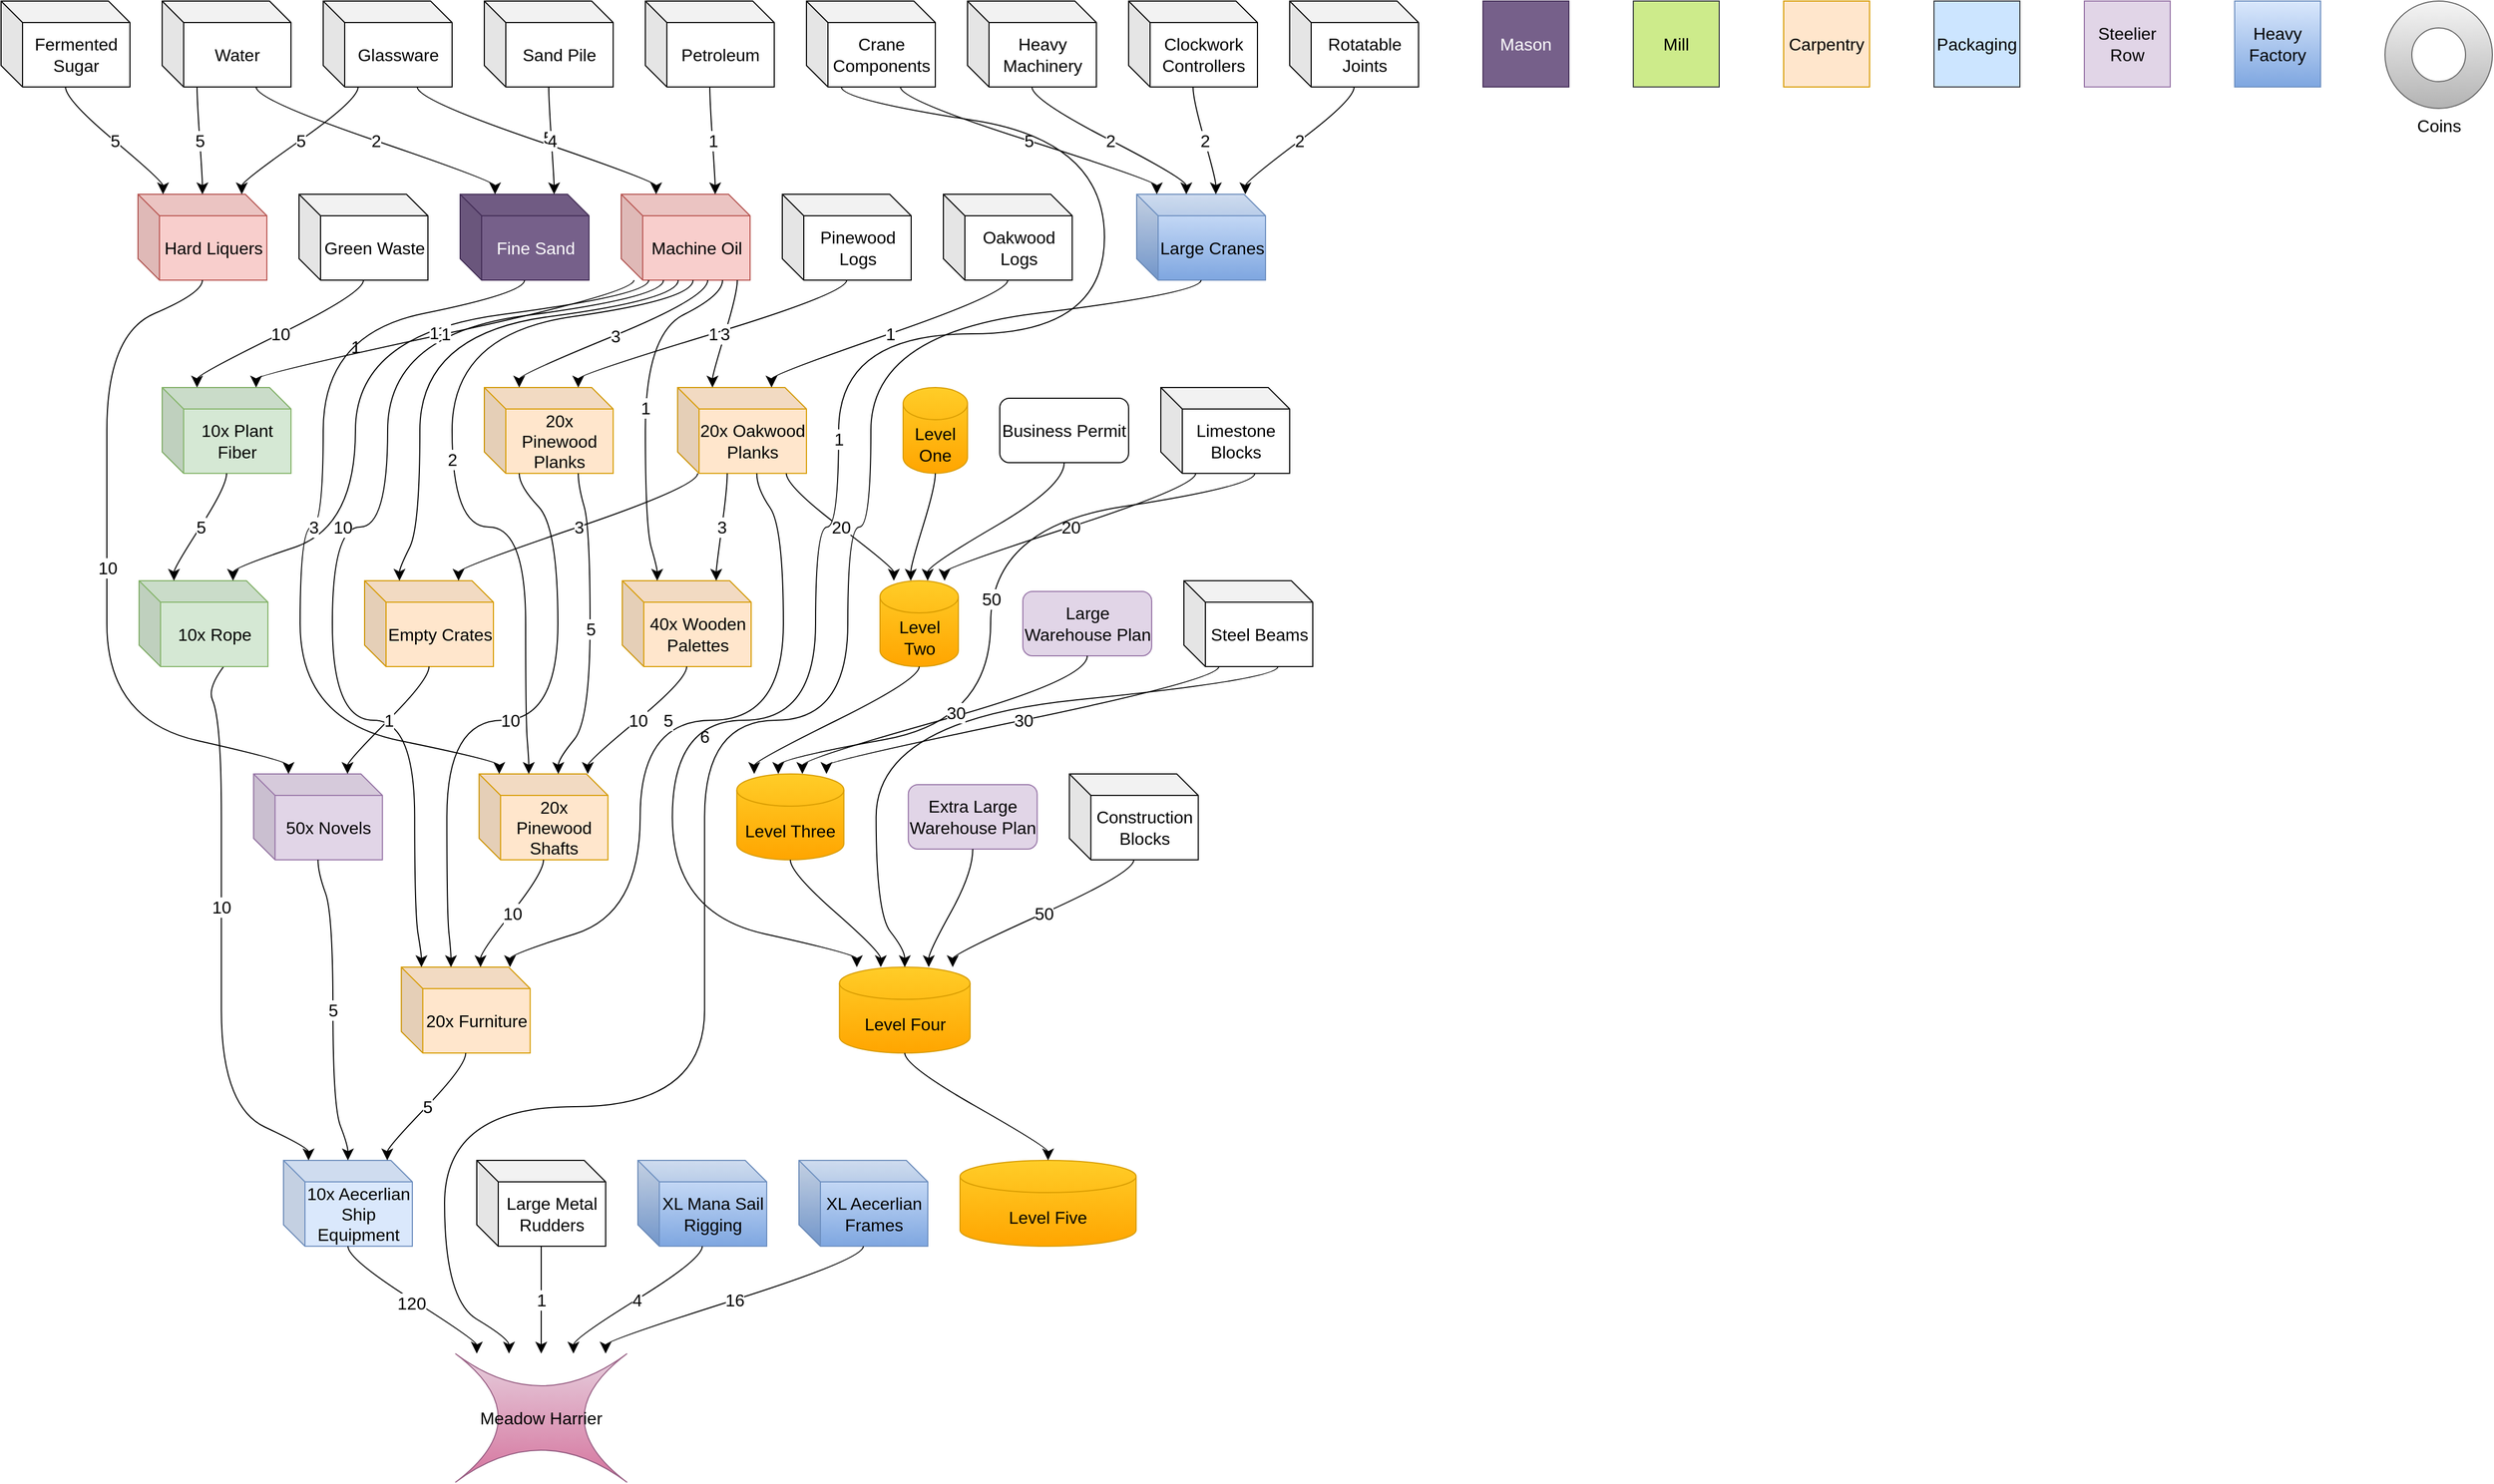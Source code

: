 <mxfile version="22.1.0" type="github">
  <diagram name="Page-1" id="hc0cmi0Zw7IhH53E_yqD">
    <mxGraphModel dx="1573" dy="1342" grid="0" gridSize="10" guides="1" tooltips="1" connect="0" arrows="0" fold="1" page="1" pageScale="1" pageWidth="1169" pageHeight="827" math="0" shadow="0">
      <root>
        <mxCell id="0" />
        <mxCell id="1" parent="0" />
        <mxCell id="g-7ipsMHgPrjTccObFxa-1" value="10x Aecerlian Ship Equipment" style="shape=cube;whiteSpace=wrap;html=1;boundedLbl=1;backgroundOutline=1;darkOpacity=0.05;darkOpacity2=0.1;fontSize=16;fillColor=#dae8fc;strokeColor=#6c8ebf;" parent="1" vertex="1">
          <mxGeometry x="263" y="1080" width="120" height="80" as="geometry" />
        </mxCell>
        <mxCell id="g-7ipsMHgPrjTccObFxa-7" value="" style="endArrow=classic;html=1;rounded=0;fontSize=12;startSize=8;endSize=8;curved=1;exitX=0.95;exitY=0.538;exitDx=0;exitDy=0;exitPerimeter=0;noEdgeStyle=1;orthogonal=1;" parent="1" source="g-7ipsMHgPrjTccObFxa-12" target="g-7ipsMHgPrjTccObFxa-1" edge="1">
          <mxGeometry relative="1" as="geometry">
            <mxPoint x="226" y="452" as="sourcePoint" />
            <mxPoint x="436" y="448" as="targetPoint" />
            <Array as="points">
              <mxPoint x="188.5" y="632" />
              <mxPoint x="205.145" y="670" />
              <mxPoint x="205.145" y="850" />
              <mxPoint x="205.145" y="850" />
              <mxPoint x="205.145" y="1030" />
              <mxPoint x="286.333" y="1068" />
            </Array>
          </mxGeometry>
        </mxCell>
        <mxCell id="g-7ipsMHgPrjTccObFxa-8" value="10" style="edgeLabel;resizable=0;html=1;align=center;verticalAlign=middle;fontSize=16;" parent="g-7ipsMHgPrjTccObFxa-7" connectable="0" vertex="1">
          <mxGeometry relative="1" as="geometry" />
        </mxCell>
        <mxCell id="g-7ipsMHgPrjTccObFxa-9" value="" style="endArrow=classic;html=1;rounded=0;fontSize=12;startSize=8;endSize=8;curved=1;noEdgeStyle=1;orthogonal=1;" parent="1" source="g-7ipsMHgPrjTccObFxa-1" target="d3ogd3zQQLqOiDLVCAyK-1" edge="1">
          <mxGeometry width="50" height="50" relative="1" as="geometry">
            <mxPoint x="341" y="391" as="sourcePoint" />
            <mxPoint x="345.527" y="1260" as="targetPoint" />
            <Array as="points">
              <mxPoint x="323" y="1172" />
              <mxPoint x="443" y="1248" />
            </Array>
          </mxGeometry>
        </mxCell>
        <mxCell id="d3ogd3zQQLqOiDLVCAyK-2" value="120" style="edgeLabel;html=1;align=center;verticalAlign=middle;resizable=0;points=[];fontSize=16;" parent="g-7ipsMHgPrjTccObFxa-9" vertex="1" connectable="0">
          <mxGeometry x="-0.005" y="-2" relative="1" as="geometry">
            <mxPoint y="1" as="offset" />
          </mxGeometry>
        </mxCell>
        <mxCell id="g-7ipsMHgPrjTccObFxa-10" value="20x Furniture" style="shape=cube;whiteSpace=wrap;html=1;boundedLbl=1;backgroundOutline=1;darkOpacity=0.05;darkOpacity2=0.1;fontSize=16;fillColor=#ffe6cc;strokeColor=#d79b00;" parent="1" vertex="1">
          <mxGeometry x="372.716" y="900" width="120" height="80" as="geometry" />
        </mxCell>
        <mxCell id="g-7ipsMHgPrjTccObFxa-11" value="50x Novels" style="shape=cube;whiteSpace=wrap;html=1;boundedLbl=1;backgroundOutline=1;darkOpacity=0.05;darkOpacity2=0.1;fontSize=16;fillColor=#e1d5e7;strokeColor=#9673a6;" parent="1" vertex="1">
          <mxGeometry x="235.145" y="720" width="120" height="80" as="geometry" />
        </mxCell>
        <mxCell id="g-7ipsMHgPrjTccObFxa-12" value="10x Rope" style="shape=cube;whiteSpace=wrap;html=1;boundedLbl=1;backgroundOutline=1;darkOpacity=0.05;darkOpacity2=0.1;fontSize=16;fillColor=#d5e8d4;strokeColor=#82b366;" parent="1" vertex="1">
          <mxGeometry x="128.5" y="540" width="120" height="80" as="geometry" />
        </mxCell>
        <mxCell id="g-7ipsMHgPrjTccObFxa-13" value="" style="endArrow=classic;html=1;rounded=0;fontSize=12;startSize=8;endSize=8;curved=1;noEdgeStyle=1;orthogonal=1;" parent="1" source="g-7ipsMHgPrjTccObFxa-11" target="g-7ipsMHgPrjTccObFxa-1" edge="1">
          <mxGeometry relative="1" as="geometry">
            <mxPoint x="255" y="460" as="sourcePoint" />
            <mxPoint x="355" y="460" as="targetPoint" />
            <Array as="points">
              <mxPoint x="295.145" y="812" />
              <mxPoint x="309.072" y="850" />
              <mxPoint x="309.072" y="1030" />
              <mxPoint x="323" y="1066" />
            </Array>
          </mxGeometry>
        </mxCell>
        <mxCell id="g-7ipsMHgPrjTccObFxa-14" value="5" style="edgeLabel;resizable=0;html=1;align=center;verticalAlign=middle;fontSize=16;" parent="g-7ipsMHgPrjTccObFxa-13" connectable="0" vertex="1">
          <mxGeometry relative="1" as="geometry" />
        </mxCell>
        <mxCell id="g-7ipsMHgPrjTccObFxa-15" value="" style="endArrow=classic;html=1;rounded=0;fontSize=12;startSize=8;endSize=8;curved=1;noEdgeStyle=1;orthogonal=1;" parent="1" source="g-7ipsMHgPrjTccObFxa-10" target="g-7ipsMHgPrjTccObFxa-1" edge="1">
          <mxGeometry relative="1" as="geometry">
            <mxPoint x="97" y="175" as="sourcePoint" />
            <mxPoint x="197" y="182" as="targetPoint" />
            <Array as="points">
              <mxPoint x="432.716" y="992" />
              <mxPoint x="359.667" y="1068" />
            </Array>
          </mxGeometry>
        </mxCell>
        <mxCell id="g-7ipsMHgPrjTccObFxa-16" value="5" style="edgeLabel;resizable=0;html=1;align=center;verticalAlign=middle;fontSize=16;" parent="g-7ipsMHgPrjTccObFxa-15" connectable="0" vertex="1">
          <mxGeometry relative="1" as="geometry" />
        </mxCell>
        <mxCell id="g-7ipsMHgPrjTccObFxa-19" value="20x Pinewood Planks" style="shape=cube;whiteSpace=wrap;html=1;boundedLbl=1;backgroundOutline=1;darkOpacity=0.05;darkOpacity2=0.1;fontSize=16;fillColor=#ffe6cc;strokeColor=#d79b00;" parent="1" vertex="1">
          <mxGeometry x="450" y="360" width="120" height="80" as="geometry" />
        </mxCell>
        <mxCell id="g-7ipsMHgPrjTccObFxa-20" value="20x Oakwood Planks" style="shape=cube;whiteSpace=wrap;html=1;boundedLbl=1;backgroundOutline=1;darkOpacity=0.05;darkOpacity2=0.1;fontSize=16;fillColor=#ffe6cc;strokeColor=#d79b00;" parent="1" vertex="1">
          <mxGeometry x="630" y="360" width="120" height="80" as="geometry" />
        </mxCell>
        <mxCell id="g-7ipsMHgPrjTccObFxa-21" value="20x Pinewood Shafts" style="shape=cube;whiteSpace=wrap;html=1;boundedLbl=1;backgroundOutline=1;darkOpacity=0.05;darkOpacity2=0.1;fontSize=16;fillColor=#ffe6cc;strokeColor=#d79b00;" parent="1" vertex="1">
          <mxGeometry x="445.145" y="720" width="120" height="80" as="geometry" />
        </mxCell>
        <mxCell id="g-7ipsMHgPrjTccObFxa-22" value="Machine Oil" style="shape=cube;whiteSpace=wrap;html=1;boundedLbl=1;backgroundOutline=1;darkOpacity=0.05;darkOpacity2=0.1;fontSize=16;fillColor=#f8cecc;strokeColor=#b85450;" parent="1" vertex="1">
          <mxGeometry x="577.5" y="180" width="120" height="80" as="geometry" />
        </mxCell>
        <mxCell id="g-7ipsMHgPrjTccObFxa-23" value="" style="endArrow=classic;html=1;rounded=0;fontSize=12;startSize=8;endSize=8;curved=1;noEdgeStyle=1;orthogonal=1;" parent="1" source="g-7ipsMHgPrjTccObFxa-19" target="g-7ipsMHgPrjTccObFxa-10" edge="1">
          <mxGeometry relative="1" as="geometry">
            <mxPoint x="-67" y="38" as="sourcePoint" />
            <mxPoint x="20" y="36" as="targetPoint" />
            <Array as="points">
              <mxPoint x="482.5" y="452" />
              <mxPoint x="518.5" y="490" />
              <mxPoint x="518.5" y="670" />
              <mxPoint x="415.145" y="670" />
              <mxPoint x="415.145" y="850" />
              <mxPoint x="418.966" y="886" />
            </Array>
          </mxGeometry>
        </mxCell>
        <mxCell id="g-7ipsMHgPrjTccObFxa-24" value="10" style="edgeLabel;resizable=0;html=1;align=center;verticalAlign=middle;fontSize=16;" parent="g-7ipsMHgPrjTccObFxa-23" connectable="0" vertex="1">
          <mxGeometry relative="1" as="geometry" />
        </mxCell>
        <mxCell id="g-7ipsMHgPrjTccObFxa-25" value="" style="endArrow=classic;html=1;rounded=0;fontSize=12;startSize=8;endSize=8;curved=1;noEdgeStyle=1;orthogonal=1;" parent="1" source="g-7ipsMHgPrjTccObFxa-20" target="g-7ipsMHgPrjTccObFxa-10" edge="1">
          <mxGeometry relative="1" as="geometry">
            <mxPoint x="-65" y="138" as="sourcePoint" />
            <mxPoint x="5" y="146" as="targetPoint" />
            <Array as="points">
              <mxPoint x="703.75" y="454" />
              <mxPoint x="728.5" y="490" />
              <mxPoint x="728.5" y="670" />
              <mxPoint x="595.145" y="670" />
              <mxPoint x="595.145" y="850" />
              <mxPoint x="473.966" y="888" />
            </Array>
          </mxGeometry>
        </mxCell>
        <mxCell id="g-7ipsMHgPrjTccObFxa-26" value="5" style="edgeLabel;resizable=0;html=1;align=center;verticalAlign=middle;fontSize=16;" parent="g-7ipsMHgPrjTccObFxa-25" connectable="0" vertex="1">
          <mxGeometry relative="1" as="geometry" />
        </mxCell>
        <mxCell id="g-7ipsMHgPrjTccObFxa-27" value="" style="endArrow=classic;html=1;rounded=0;fontSize=12;startSize=8;endSize=8;curved=1;noEdgeStyle=1;orthogonal=1;" parent="1" source="g-7ipsMHgPrjTccObFxa-21" target="g-7ipsMHgPrjTccObFxa-10" edge="1">
          <mxGeometry relative="1" as="geometry">
            <mxPoint x="-96" y="200" as="sourcePoint" />
            <mxPoint x="4" y="200" as="targetPoint" />
            <Array as="points">
              <mxPoint x="505.145" y="812" />
              <mxPoint x="446.466" y="886" />
            </Array>
          </mxGeometry>
        </mxCell>
        <mxCell id="g-7ipsMHgPrjTccObFxa-28" value="10" style="edgeLabel;resizable=0;html=1;align=center;verticalAlign=middle;fontSize=16;" parent="g-7ipsMHgPrjTccObFxa-27" connectable="0" vertex="1">
          <mxGeometry relative="1" as="geometry" />
        </mxCell>
        <mxCell id="g-7ipsMHgPrjTccObFxa-29" value="" style="endArrow=classic;html=1;rounded=0;fontSize=12;startSize=8;endSize=8;curved=1;noEdgeStyle=1;orthogonal=1;" parent="1" source="g-7ipsMHgPrjTccObFxa-22" target="g-7ipsMHgPrjTccObFxa-10" edge="1">
          <mxGeometry relative="1" as="geometry">
            <mxPoint x="-82" y="300" as="sourcePoint" />
            <mxPoint x="-9" y="300" as="targetPoint" />
            <Array as="points">
              <mxPoint x="616.875" y="276" />
              <mxPoint x="360" y="310" />
              <mxPoint x="360" y="490" />
              <mxPoint x="308.5" y="490" />
              <mxPoint x="308.5" y="670" />
              <mxPoint x="385.145" y="670" />
              <mxPoint x="385.145" y="850" />
              <mxPoint x="391.466" y="888" />
            </Array>
          </mxGeometry>
        </mxCell>
        <mxCell id="g-7ipsMHgPrjTccObFxa-30" value="10" style="edgeLabel;resizable=0;html=1;align=center;verticalAlign=middle;fontSize=16;" parent="g-7ipsMHgPrjTccObFxa-29" connectable="0" vertex="1">
          <mxGeometry relative="1" as="geometry" />
        </mxCell>
        <mxCell id="g-7ipsMHgPrjTccObFxa-31" value="Hard Liquers" style="shape=cube;whiteSpace=wrap;html=1;boundedLbl=1;backgroundOutline=1;darkOpacity=0.05;darkOpacity2=0.1;fontSize=16;fillColor=#f8cecc;strokeColor=#b85450;" parent="1" vertex="1">
          <mxGeometry x="127.5" y="180" width="120" height="80" as="geometry" />
        </mxCell>
        <mxCell id="g-7ipsMHgPrjTccObFxa-32" value="Empty Crates" style="shape=cube;whiteSpace=wrap;html=1;boundedLbl=1;backgroundOutline=1;darkOpacity=0.05;darkOpacity2=0.1;fontSize=16;fillColor=#ffe6cc;strokeColor=#d79b00;" parent="1" vertex="1">
          <mxGeometry x="338.5" y="540" width="120" height="80" as="geometry" />
        </mxCell>
        <mxCell id="g-7ipsMHgPrjTccObFxa-33" value="" style="endArrow=classic;html=1;rounded=0;fontSize=12;startSize=8;endSize=8;curved=1;noEdgeStyle=1;orthogonal=1;" parent="1" source="g-7ipsMHgPrjTccObFxa-31" target="g-7ipsMHgPrjTccObFxa-11" edge="1">
          <mxGeometry relative="1" as="geometry">
            <mxPoint x="253" y="522" as="sourcePoint" />
            <mxPoint x="353" y="522" as="targetPoint" />
            <Array as="points">
              <mxPoint x="187.5" y="272" />
              <mxPoint x="98.5" y="310" />
              <mxPoint x="98.5" y="490" />
              <mxPoint x="98.5" y="490" />
              <mxPoint x="98.5" y="670" />
              <mxPoint x="267.645" y="708" />
            </Array>
          </mxGeometry>
        </mxCell>
        <mxCell id="g-7ipsMHgPrjTccObFxa-34" value="10" style="edgeLabel;resizable=0;html=1;align=center;verticalAlign=middle;fontSize=16;" parent="g-7ipsMHgPrjTccObFxa-33" connectable="0" vertex="1">
          <mxGeometry relative="1" as="geometry" />
        </mxCell>
        <mxCell id="g-7ipsMHgPrjTccObFxa-35" value="" style="endArrow=classic;html=1;rounded=0;fontSize=12;startSize=8;endSize=8;curved=1;noEdgeStyle=1;orthogonal=1;" parent="1" source="g-7ipsMHgPrjTccObFxa-32" target="g-7ipsMHgPrjTccObFxa-11" edge="1">
          <mxGeometry relative="1" as="geometry">
            <mxPoint x="281" y="635" as="sourcePoint" />
            <mxPoint x="381" y="635" as="targetPoint" />
            <Array as="points">
              <mxPoint x="398.5" y="632" />
              <mxPoint x="322.645" y="708" />
            </Array>
          </mxGeometry>
        </mxCell>
        <mxCell id="g-7ipsMHgPrjTccObFxa-36" value="1" style="edgeLabel;resizable=0;html=1;align=center;verticalAlign=middle;fontSize=16;" parent="g-7ipsMHgPrjTccObFxa-35" connectable="0" vertex="1">
          <mxGeometry relative="1" as="geometry" />
        </mxCell>
        <mxCell id="g-7ipsMHgPrjTccObFxa-37" value="" style="endArrow=classic;html=1;rounded=0;fontSize=12;startSize=8;endSize=8;curved=1;noEdgeStyle=1;orthogonal=1;" parent="1" source="g-7ipsMHgPrjTccObFxa-22" target="g-7ipsMHgPrjTccObFxa-12" edge="1">
          <mxGeometry relative="1" as="geometry">
            <mxPoint x="307" y="709" as="sourcePoint" />
            <mxPoint x="407" y="709" as="targetPoint" />
            <Array as="points">
              <mxPoint x="603.125" y="274" />
              <mxPoint x="330" y="310" />
              <mxPoint x="330" y="490" />
              <mxPoint x="216" y="528" />
            </Array>
          </mxGeometry>
        </mxCell>
        <mxCell id="g-7ipsMHgPrjTccObFxa-38" value="1" style="edgeLabel;resizable=0;html=1;align=center;verticalAlign=middle;fontSize=16;" parent="g-7ipsMHgPrjTccObFxa-37" connectable="0" vertex="1">
          <mxGeometry relative="1" as="geometry" />
        </mxCell>
        <mxCell id="g-7ipsMHgPrjTccObFxa-39" value="10x Plant Fiber" style="shape=cube;whiteSpace=wrap;html=1;boundedLbl=1;backgroundOutline=1;darkOpacity=0.05;darkOpacity2=0.1;fontSize=16;fillColor=#d5e8d4;strokeColor=#82b366;" parent="1" vertex="1">
          <mxGeometry x="150" y="360" width="120" height="80" as="geometry" />
        </mxCell>
        <mxCell id="g-7ipsMHgPrjTccObFxa-40" value="" style="endArrow=classic;html=1;rounded=0;fontSize=12;startSize=8;endSize=8;curved=1;noEdgeStyle=1;orthogonal=1;" parent="1" source="g-7ipsMHgPrjTccObFxa-39" target="g-7ipsMHgPrjTccObFxa-12" edge="1">
          <mxGeometry relative="1" as="geometry">
            <mxPoint x="530" y="598" as="sourcePoint" />
            <mxPoint x="624" y="591" as="targetPoint" />
            <Array as="points">
              <mxPoint x="210" y="452" />
              <mxPoint x="161" y="528" />
            </Array>
          </mxGeometry>
        </mxCell>
        <mxCell id="g-7ipsMHgPrjTccObFxa-41" value="5" style="edgeLabel;resizable=0;html=1;align=center;verticalAlign=middle;fontSize=16;" parent="g-7ipsMHgPrjTccObFxa-40" connectable="0" vertex="1">
          <mxGeometry relative="1" as="geometry" />
        </mxCell>
        <mxCell id="g-7ipsMHgPrjTccObFxa-44" value="Green Waste" style="shape=cube;whiteSpace=wrap;html=1;boundedLbl=1;backgroundOutline=1;darkOpacity=0.05;darkOpacity2=0.1;fontSize=16;" parent="1" vertex="1">
          <mxGeometry x="277.5" y="180" width="120" height="80" as="geometry" />
        </mxCell>
        <mxCell id="g-7ipsMHgPrjTccObFxa-45" value="" style="endArrow=classic;html=1;rounded=0;fontSize=12;startSize=8;endSize=8;curved=1;noEdgeStyle=1;orthogonal=1;" parent="1" source="g-7ipsMHgPrjTccObFxa-44" target="g-7ipsMHgPrjTccObFxa-39" edge="1">
          <mxGeometry relative="1" as="geometry">
            <mxPoint x="256" y="307" as="sourcePoint" />
            <mxPoint x="-94" y="711" as="targetPoint" />
            <Array as="points">
              <mxPoint x="337.5" y="272" />
              <mxPoint x="182.5" y="348" />
            </Array>
          </mxGeometry>
        </mxCell>
        <mxCell id="g-7ipsMHgPrjTccObFxa-46" value="10" style="edgeLabel;resizable=0;html=1;align=center;verticalAlign=middle;fontSize=16;" parent="g-7ipsMHgPrjTccObFxa-45" connectable="0" vertex="1">
          <mxGeometry relative="1" as="geometry" />
        </mxCell>
        <mxCell id="g-7ipsMHgPrjTccObFxa-47" value="" style="endArrow=classic;html=1;rounded=0;fontSize=12;startSize=8;endSize=8;curved=1;noEdgeStyle=1;orthogonal=1;" parent="1" source="g-7ipsMHgPrjTccObFxa-22" target="g-7ipsMHgPrjTccObFxa-39" edge="1">
          <mxGeometry relative="1" as="geometry">
            <mxPoint x="-169" y="770" as="sourcePoint" />
            <mxPoint x="-81" y="781" as="targetPoint" />
            <Array as="points">
              <mxPoint x="589.375" y="272" />
              <mxPoint x="237.5" y="348" />
            </Array>
          </mxGeometry>
        </mxCell>
        <mxCell id="g-7ipsMHgPrjTccObFxa-48" value="1" style="edgeLabel;resizable=0;html=1;align=center;verticalAlign=middle;fontSize=16;" parent="g-7ipsMHgPrjTccObFxa-47" connectable="0" vertex="1">
          <mxGeometry relative="1" as="geometry" />
        </mxCell>
        <mxCell id="g-7ipsMHgPrjTccObFxa-49" value="Fermented Sugar" style="shape=cube;whiteSpace=wrap;html=1;boundedLbl=1;backgroundOutline=1;darkOpacity=0.05;darkOpacity2=0.1;fontSize=16;" parent="1" vertex="1">
          <mxGeometry width="120" height="80" as="geometry" />
        </mxCell>
        <mxCell id="g-7ipsMHgPrjTccObFxa-50" value="Water" style="shape=cube;whiteSpace=wrap;html=1;boundedLbl=1;backgroundOutline=1;darkOpacity=0.05;darkOpacity2=0.1;fontSize=16;" parent="1" vertex="1">
          <mxGeometry x="150" width="120" height="80" as="geometry" />
        </mxCell>
        <mxCell id="g-7ipsMHgPrjTccObFxa-51" value="Glassware" style="shape=cube;whiteSpace=wrap;html=1;boundedLbl=1;backgroundOutline=1;darkOpacity=0.05;darkOpacity2=0.1;fontSize=16;" parent="1" vertex="1">
          <mxGeometry x="300" width="120" height="80" as="geometry" />
        </mxCell>
        <mxCell id="g-7ipsMHgPrjTccObFxa-52" value="" style="endArrow=classic;html=1;rounded=0;fontSize=12;startSize=8;endSize=8;curved=1;noEdgeStyle=1;orthogonal=1;" parent="1" source="g-7ipsMHgPrjTccObFxa-49" target="g-7ipsMHgPrjTccObFxa-31" edge="1">
          <mxGeometry relative="1" as="geometry">
            <mxPoint x="-291" y="344" as="sourcePoint" />
            <mxPoint x="-202" y="344" as="targetPoint" />
            <Array as="points">
              <mxPoint x="60" y="92" />
              <mxPoint x="150.833" y="168" />
            </Array>
          </mxGeometry>
        </mxCell>
        <mxCell id="g-7ipsMHgPrjTccObFxa-53" value="5" style="edgeLabel;resizable=0;html=1;align=center;verticalAlign=middle;fontSize=16;" parent="g-7ipsMHgPrjTccObFxa-52" connectable="0" vertex="1">
          <mxGeometry relative="1" as="geometry" />
        </mxCell>
        <mxCell id="g-7ipsMHgPrjTccObFxa-54" value="" style="endArrow=classic;html=1;rounded=0;fontSize=12;startSize=8;endSize=8;curved=1;noEdgeStyle=1;orthogonal=1;" parent="1" source="g-7ipsMHgPrjTccObFxa-50" target="g-7ipsMHgPrjTccObFxa-31" edge="1">
          <mxGeometry relative="1" as="geometry">
            <mxPoint x="-89" y="796" as="sourcePoint" />
            <mxPoint x="-351" y="831" as="targetPoint" />
            <Array as="points">
              <mxPoint x="182.5" y="92" />
              <mxPoint x="187.5" y="166" />
            </Array>
          </mxGeometry>
        </mxCell>
        <mxCell id="g-7ipsMHgPrjTccObFxa-55" value="5" style="edgeLabel;resizable=0;html=1;align=center;verticalAlign=middle;fontSize=16;" parent="g-7ipsMHgPrjTccObFxa-54" connectable="0" vertex="1">
          <mxGeometry relative="1" as="geometry" />
        </mxCell>
        <mxCell id="g-7ipsMHgPrjTccObFxa-56" value="" style="endArrow=classic;html=1;rounded=0;fontSize=12;startSize=8;endSize=8;curved=1;noEdgeStyle=1;orthogonal=1;" parent="1" source="g-7ipsMHgPrjTccObFxa-51" target="g-7ipsMHgPrjTccObFxa-31" edge="1">
          <mxGeometry relative="1" as="geometry">
            <mxPoint x="266" y="554" as="sourcePoint" />
            <mxPoint x="366" y="554" as="targetPoint" />
            <Array as="points">
              <mxPoint x="332.5" y="92" />
              <mxPoint x="224.167" y="168" />
            </Array>
          </mxGeometry>
        </mxCell>
        <mxCell id="g-7ipsMHgPrjTccObFxa-57" value="5" style="edgeLabel;resizable=0;html=1;align=center;verticalAlign=middle;fontSize=16;" parent="g-7ipsMHgPrjTccObFxa-56" connectable="0" vertex="1">
          <mxGeometry relative="1" as="geometry" />
        </mxCell>
        <mxCell id="g-7ipsMHgPrjTccObFxa-58" value="" style="endArrow=classic;html=1;rounded=0;fontSize=12;startSize=8;endSize=8;curved=1;noEdgeStyle=1;orthogonal=1;" parent="1" source="g-7ipsMHgPrjTccObFxa-20" target="g-7ipsMHgPrjTccObFxa-32" edge="1">
          <mxGeometry relative="1" as="geometry">
            <mxPoint x="-331" y="633" as="sourcePoint" />
            <mxPoint x="-231" y="633" as="targetPoint" />
            <Array as="points">
              <mxPoint x="648.75" y="452" />
              <mxPoint x="426" y="528" />
            </Array>
          </mxGeometry>
        </mxCell>
        <mxCell id="g-7ipsMHgPrjTccObFxa-59" value="3" style="edgeLabel;resizable=0;html=1;align=center;verticalAlign=middle;fontSize=16;" parent="g-7ipsMHgPrjTccObFxa-58" connectable="0" vertex="1">
          <mxGeometry relative="1" as="geometry" />
        </mxCell>
        <mxCell id="g-7ipsMHgPrjTccObFxa-60" value="" style="endArrow=classic;html=1;rounded=0;fontSize=12;startSize=8;endSize=8;curved=1;noEdgeStyle=1;orthogonal=1;" parent="1" source="g-7ipsMHgPrjTccObFxa-22" target="g-7ipsMHgPrjTccObFxa-32" edge="1">
          <mxGeometry relative="1" as="geometry">
            <mxPoint x="-303" y="740" as="sourcePoint" />
            <mxPoint x="-203" y="740" as="targetPoint" />
            <Array as="points">
              <mxPoint x="630.625" y="278" />
              <mxPoint x="390" y="310" />
              <mxPoint x="390" y="490" />
              <mxPoint x="371" y="528" />
            </Array>
          </mxGeometry>
        </mxCell>
        <mxCell id="g-7ipsMHgPrjTccObFxa-61" value="1" style="edgeLabel;resizable=0;html=1;align=center;verticalAlign=middle;fontSize=16;" parent="g-7ipsMHgPrjTccObFxa-60" connectable="0" vertex="1">
          <mxGeometry relative="1" as="geometry" />
        </mxCell>
        <mxCell id="g-7ipsMHgPrjTccObFxa-62" value="Pinewood Logs" style="shape=cube;whiteSpace=wrap;html=1;boundedLbl=1;backgroundOutline=1;darkOpacity=0.05;darkOpacity2=0.1;fontSize=16;" parent="1" vertex="1">
          <mxGeometry x="727.5" y="180" width="120" height="80" as="geometry" />
        </mxCell>
        <mxCell id="g-7ipsMHgPrjTccObFxa-63" value="" style="endArrow=classic;html=1;rounded=0;fontSize=12;startSize=8;endSize=8;curved=1;noEdgeStyle=1;orthogonal=1;" parent="1" source="g-7ipsMHgPrjTccObFxa-62" target="g-7ipsMHgPrjTccObFxa-19" edge="1">
          <mxGeometry relative="1" as="geometry">
            <mxPoint x="-245" y="384" as="sourcePoint" />
            <mxPoint x="-145" y="384" as="targetPoint" />
            <Array as="points">
              <mxPoint x="787.5" y="272" />
              <mxPoint x="537.5" y="348" />
            </Array>
          </mxGeometry>
        </mxCell>
        <mxCell id="g-7ipsMHgPrjTccObFxa-64" value="1" style="edgeLabel;resizable=0;html=1;align=center;verticalAlign=middle;fontSize=16;" parent="g-7ipsMHgPrjTccObFxa-63" connectable="0" vertex="1">
          <mxGeometry relative="1" as="geometry" />
        </mxCell>
        <mxCell id="g-7ipsMHgPrjTccObFxa-65" value="" style="endArrow=classic;html=1;rounded=0;fontSize=12;startSize=8;endSize=8;curved=1;noEdgeStyle=1;orthogonal=1;" parent="1" source="g-7ipsMHgPrjTccObFxa-22" target="g-7ipsMHgPrjTccObFxa-19" edge="1">
          <mxGeometry relative="1" as="geometry">
            <mxPoint x="-234" y="486" as="sourcePoint" />
            <mxPoint x="-134" y="486" as="targetPoint" />
            <Array as="points">
              <mxPoint x="658.125" y="276" />
              <mxPoint x="482.5" y="348" />
            </Array>
          </mxGeometry>
        </mxCell>
        <mxCell id="g-7ipsMHgPrjTccObFxa-66" value="3" style="edgeLabel;resizable=0;html=1;align=center;verticalAlign=middle;fontSize=16;" parent="g-7ipsMHgPrjTccObFxa-65" connectable="0" vertex="1">
          <mxGeometry relative="1" as="geometry" />
        </mxCell>
        <mxCell id="g-7ipsMHgPrjTccObFxa-67" value="Oakwood Logs" style="shape=cube;whiteSpace=wrap;html=1;boundedLbl=1;backgroundOutline=1;darkOpacity=0.05;darkOpacity2=0.1;fontSize=16;" parent="1" vertex="1">
          <mxGeometry x="877.5" y="180" width="120" height="80" as="geometry" />
        </mxCell>
        <mxCell id="g-7ipsMHgPrjTccObFxa-68" value="" style="endArrow=classic;html=1;rounded=0;fontSize=12;startSize=8;endSize=8;curved=1;noEdgeStyle=1;orthogonal=1;" parent="1" source="g-7ipsMHgPrjTccObFxa-67" target="g-7ipsMHgPrjTccObFxa-20" edge="1">
          <mxGeometry relative="1" as="geometry">
            <mxPoint x="-340" y="322" as="sourcePoint" />
            <mxPoint x="-240" y="322" as="targetPoint" />
            <Array as="points">
              <mxPoint x="937.5" y="272" />
              <mxPoint x="717.5" y="348" />
            </Array>
          </mxGeometry>
        </mxCell>
        <mxCell id="g-7ipsMHgPrjTccObFxa-69" value="1" style="edgeLabel;resizable=0;html=1;align=center;verticalAlign=middle;fontSize=16;" parent="g-7ipsMHgPrjTccObFxa-68" connectable="0" vertex="1">
          <mxGeometry relative="1" as="geometry" />
        </mxCell>
        <mxCell id="g-7ipsMHgPrjTccObFxa-74" value="" style="endArrow=classic;html=1;rounded=0;fontSize=12;startSize=8;endSize=8;curved=1;noEdgeStyle=1;orthogonal=1;" parent="1" source="g-7ipsMHgPrjTccObFxa-22" target="g-7ipsMHgPrjTccObFxa-20" edge="1">
          <mxGeometry relative="1" as="geometry">
            <mxPoint x="-320" y="333" as="sourcePoint" />
            <mxPoint x="-220" y="333" as="targetPoint" />
            <Array as="points">
              <mxPoint x="685.625" y="272" />
              <mxPoint x="662.5" y="348" />
            </Array>
          </mxGeometry>
        </mxCell>
        <mxCell id="g-7ipsMHgPrjTccObFxa-75" value="3" style="edgeLabel;resizable=0;html=1;align=center;verticalAlign=middle;fontSize=16;" parent="g-7ipsMHgPrjTccObFxa-74" connectable="0" vertex="1">
          <mxGeometry relative="1" as="geometry" />
        </mxCell>
        <mxCell id="g-7ipsMHgPrjTccObFxa-76" value="" style="endArrow=classic;html=1;rounded=0;fontSize=12;startSize=8;endSize=8;curved=1;noEdgeStyle=1;orthogonal=1;" parent="1" source="g-7ipsMHgPrjTccObFxa-22" target="g-7ipsMHgPrjTccObFxa-21" edge="1">
          <mxGeometry relative="1" as="geometry">
            <mxPoint x="-262" y="209" as="sourcePoint" />
            <mxPoint x="-162" y="209" as="targetPoint" />
            <Array as="points">
              <mxPoint x="644.375" y="278" />
              <mxPoint x="420" y="310" />
              <mxPoint x="420" y="490" />
              <mxPoint x="488.5" y="490" />
              <mxPoint x="488.5" y="670" />
              <mxPoint x="491.395" y="706" />
            </Array>
          </mxGeometry>
        </mxCell>
        <mxCell id="g-7ipsMHgPrjTccObFxa-77" value="2" style="edgeLabel;resizable=0;html=1;align=center;verticalAlign=middle;fontSize=16;" parent="g-7ipsMHgPrjTccObFxa-76" connectable="0" vertex="1">
          <mxGeometry relative="1" as="geometry" />
        </mxCell>
        <mxCell id="g-7ipsMHgPrjTccObFxa-78" value="Fine Sand" style="shape=cube;whiteSpace=wrap;html=1;boundedLbl=1;backgroundOutline=1;darkOpacity=0.05;darkOpacity2=0.1;fontSize=16;fillColor=#76608a;fontColor=#ffffff;strokeColor=#432D57;" parent="1" vertex="1">
          <mxGeometry x="427.5" y="180" width="120" height="80" as="geometry" />
        </mxCell>
        <mxCell id="g-7ipsMHgPrjTccObFxa-79" value="40x Wooden Palettes" style="shape=cube;whiteSpace=wrap;html=1;boundedLbl=1;backgroundOutline=1;darkOpacity=0.05;darkOpacity2=0.1;fontSize=16;fillColor=#ffe6cc;strokeColor=#d79b00;" parent="1" vertex="1">
          <mxGeometry x="578.5" y="540" width="120" height="80" as="geometry" />
        </mxCell>
        <mxCell id="g-7ipsMHgPrjTccObFxa-80" value="" style="endArrow=classic;html=1;rounded=0;fontSize=12;startSize=8;endSize=8;curved=1;noEdgeStyle=1;orthogonal=1;" parent="1" source="g-7ipsMHgPrjTccObFxa-19" target="g-7ipsMHgPrjTccObFxa-21" edge="1">
          <mxGeometry relative="1" as="geometry">
            <mxPoint x="-256" y="44" as="sourcePoint" />
            <mxPoint x="-156" y="44" as="targetPoint" />
            <Array as="points">
              <mxPoint x="537.5" y="452" />
              <mxPoint x="548.5" y="490" />
              <mxPoint x="548.5" y="670" />
              <mxPoint x="518.895" y="706" />
            </Array>
          </mxGeometry>
        </mxCell>
        <mxCell id="g-7ipsMHgPrjTccObFxa-81" value="5" style="edgeLabel;resizable=0;html=1;align=center;verticalAlign=middle;fontSize=16;" parent="g-7ipsMHgPrjTccObFxa-80" connectable="0" vertex="1">
          <mxGeometry relative="1" as="geometry" />
        </mxCell>
        <mxCell id="g-7ipsMHgPrjTccObFxa-82" value="" style="endArrow=classic;html=1;rounded=0;fontSize=12;startSize=8;endSize=8;curved=1;noEdgeStyle=1;orthogonal=1;" parent="1" source="g-7ipsMHgPrjTccObFxa-79" target="g-7ipsMHgPrjTccObFxa-21" edge="1">
          <mxGeometry relative="1" as="geometry">
            <mxPoint x="-191" y="109" as="sourcePoint" />
            <mxPoint x="-91" y="109" as="targetPoint" />
            <Array as="points">
              <mxPoint x="638.5" y="632" />
              <mxPoint x="546.395" y="708" />
            </Array>
          </mxGeometry>
        </mxCell>
        <mxCell id="g-7ipsMHgPrjTccObFxa-83" value="10" style="edgeLabel;resizable=0;html=1;align=center;verticalAlign=middle;fontSize=16;" parent="g-7ipsMHgPrjTccObFxa-82" connectable="0" vertex="1">
          <mxGeometry relative="1" as="geometry" />
        </mxCell>
        <mxCell id="g-7ipsMHgPrjTccObFxa-84" value="" style="endArrow=classic;html=1;rounded=0;fontSize=12;startSize=8;endSize=8;curved=1;noEdgeStyle=1;orthogonal=1;" parent="1" source="g-7ipsMHgPrjTccObFxa-78" target="g-7ipsMHgPrjTccObFxa-21" edge="1">
          <mxGeometry relative="1" as="geometry">
            <mxPoint x="-214" y="169" as="sourcePoint" />
            <mxPoint x="-114" y="169" as="targetPoint" />
            <Array as="points">
              <mxPoint x="487.5" y="272" />
              <mxPoint x="300" y="310" />
              <mxPoint x="300" y="490" />
              <mxPoint x="278.5" y="490" />
              <mxPoint x="278.5" y="670" />
              <mxPoint x="463.895" y="708" />
            </Array>
          </mxGeometry>
        </mxCell>
        <mxCell id="g-7ipsMHgPrjTccObFxa-85" value="3" style="edgeLabel;resizable=0;html=1;align=center;verticalAlign=middle;fontSize=16;" parent="g-7ipsMHgPrjTccObFxa-84" connectable="0" vertex="1">
          <mxGeometry relative="1" as="geometry" />
        </mxCell>
        <mxCell id="g-7ipsMHgPrjTccObFxa-86" value="" style="endArrow=classic;html=1;rounded=0;fontSize=12;startSize=8;endSize=8;curved=1;noEdgeStyle=1;orthogonal=1;" parent="1" source="g-7ipsMHgPrjTccObFxa-20" target="g-7ipsMHgPrjTccObFxa-79" edge="1">
          <mxGeometry relative="1" as="geometry">
            <mxPoint x="-269" y="366" as="sourcePoint" />
            <mxPoint x="-169" y="366" as="targetPoint" />
            <Array as="points">
              <mxPoint x="676.25" y="454" />
              <mxPoint x="666" y="528" />
            </Array>
          </mxGeometry>
        </mxCell>
        <mxCell id="g-7ipsMHgPrjTccObFxa-87" value="3" style="edgeLabel;resizable=0;html=1;align=center;verticalAlign=middle;fontSize=16;" parent="g-7ipsMHgPrjTccObFxa-86" connectable="0" vertex="1">
          <mxGeometry relative="1" as="geometry" />
        </mxCell>
        <mxCell id="g-7ipsMHgPrjTccObFxa-88" value="" style="endArrow=classic;html=1;rounded=0;fontSize=12;startSize=8;endSize=8;curved=1;noEdgeStyle=1;orthogonal=1;" parent="1" source="g-7ipsMHgPrjTccObFxa-22" target="g-7ipsMHgPrjTccObFxa-79" edge="1">
          <mxGeometry relative="1" as="geometry">
            <mxPoint x="-245" y="509" as="sourcePoint" />
            <mxPoint x="-145" y="509" as="targetPoint" />
            <Array as="points">
              <mxPoint x="671.875" y="274" />
              <mxPoint x="600" y="310" />
              <mxPoint x="600" y="490" />
              <mxPoint x="611" y="528" />
            </Array>
          </mxGeometry>
        </mxCell>
        <mxCell id="g-7ipsMHgPrjTccObFxa-89" value="1" style="edgeLabel;resizable=0;html=1;align=center;verticalAlign=middle;fontSize=16;" parent="g-7ipsMHgPrjTccObFxa-88" connectable="0" vertex="1">
          <mxGeometry relative="1" as="geometry" />
        </mxCell>
        <mxCell id="g-7ipsMHgPrjTccObFxa-91" value="" style="endArrow=classic;html=1;rounded=0;fontSize=12;startSize=8;endSize=8;curved=1;noEdgeStyle=1;orthogonal=1;" parent="1" source="g-7ipsMHgPrjTccObFxa-51" target="g-7ipsMHgPrjTccObFxa-22" edge="1">
          <mxGeometry relative="1" as="geometry">
            <mxPoint x="-282" y="471" as="sourcePoint" />
            <mxPoint x="-182" y="471" as="targetPoint" />
            <Array as="points">
              <mxPoint x="387.5" y="92" />
              <mxPoint x="610" y="168" />
            </Array>
          </mxGeometry>
        </mxCell>
        <mxCell id="g-7ipsMHgPrjTccObFxa-93" value="5" style="edgeLabel;html=1;align=center;verticalAlign=middle;resizable=0;points=[];fontSize=16;" parent="g-7ipsMHgPrjTccObFxa-91" vertex="1" connectable="0">
          <mxGeometry x="0.067" y="6" relative="1" as="geometry">
            <mxPoint as="offset" />
          </mxGeometry>
        </mxCell>
        <mxCell id="g-7ipsMHgPrjTccObFxa-94" value="Petroleum" style="shape=cube;whiteSpace=wrap;html=1;boundedLbl=1;backgroundOutline=1;darkOpacity=0.05;darkOpacity2=0.1;fontSize=16;" parent="1" vertex="1">
          <mxGeometry x="600" width="120" height="80" as="geometry" />
        </mxCell>
        <mxCell id="g-7ipsMHgPrjTccObFxa-95" value="" style="endArrow=classic;html=1;rounded=0;fontSize=12;startSize=8;endSize=8;curved=1;noEdgeStyle=1;orthogonal=1;" parent="1" source="g-7ipsMHgPrjTccObFxa-94" target="g-7ipsMHgPrjTccObFxa-22" edge="1">
          <mxGeometry relative="1" as="geometry">
            <mxPoint x="-276" y="184" as="sourcePoint" />
            <mxPoint x="-176" y="184" as="targetPoint" />
            <Array as="points">
              <mxPoint x="660" y="92" />
              <mxPoint x="665" y="168" />
            </Array>
          </mxGeometry>
        </mxCell>
        <mxCell id="g-7ipsMHgPrjTccObFxa-96" value="1" style="edgeLabel;resizable=0;html=1;align=center;verticalAlign=middle;fontSize=16;" parent="g-7ipsMHgPrjTccObFxa-95" connectable="0" vertex="1">
          <mxGeometry relative="1" as="geometry" />
        </mxCell>
        <mxCell id="g-7ipsMHgPrjTccObFxa-97" value="Sand Pile" style="shape=cube;whiteSpace=wrap;html=1;boundedLbl=1;backgroundOutline=1;darkOpacity=0.05;darkOpacity2=0.1;fontSize=16;" parent="1" vertex="1">
          <mxGeometry x="450" width="120" height="80" as="geometry" />
        </mxCell>
        <mxCell id="g-7ipsMHgPrjTccObFxa-98" value="" style="endArrow=classic;html=1;rounded=0;fontSize=12;startSize=8;endSize=8;curved=1;noEdgeStyle=1;orthogonal=1;" parent="1" source="g-7ipsMHgPrjTccObFxa-97" target="g-7ipsMHgPrjTccObFxa-78" edge="1">
          <mxGeometry relative="1" as="geometry">
            <mxPoint x="411" y="697" as="sourcePoint" />
            <mxPoint x="511" y="697" as="targetPoint" />
            <Array as="points">
              <mxPoint x="510" y="92" />
              <mxPoint x="515" y="168" />
            </Array>
          </mxGeometry>
        </mxCell>
        <mxCell id="g-7ipsMHgPrjTccObFxa-99" value="4" style="edgeLabel;resizable=0;html=1;align=center;verticalAlign=middle;fontSize=16;" parent="g-7ipsMHgPrjTccObFxa-98" connectable="0" vertex="1">
          <mxGeometry relative="1" as="geometry" />
        </mxCell>
        <mxCell id="g-7ipsMHgPrjTccObFxa-100" value="" style="endArrow=classic;html=1;rounded=0;fontSize=12;startSize=8;endSize=8;curved=1;noEdgeStyle=1;orthogonal=1;" parent="1" source="g-7ipsMHgPrjTccObFxa-50" target="g-7ipsMHgPrjTccObFxa-78" edge="1">
          <mxGeometry relative="1" as="geometry">
            <mxPoint x="522" y="686" as="sourcePoint" />
            <mxPoint x="622" y="686" as="targetPoint" />
            <Array as="points">
              <mxPoint x="237.5" y="92" />
              <mxPoint x="460" y="168" />
            </Array>
          </mxGeometry>
        </mxCell>
        <mxCell id="g-7ipsMHgPrjTccObFxa-101" value="2" style="edgeLabel;resizable=0;html=1;align=center;verticalAlign=middle;fontSize=16;" parent="g-7ipsMHgPrjTccObFxa-100" connectable="0" vertex="1">
          <mxGeometry relative="1" as="geometry" />
        </mxCell>
        <mxCell id="g-7ipsMHgPrjTccObFxa-102" value="Mason" style="whiteSpace=wrap;html=1;aspect=fixed;fontSize=16;fillColor=#76608a;fontColor=#ffffff;strokeColor=#432D57;" parent="1" vertex="1">
          <mxGeometry x="1380" width="80" height="80" as="geometry" />
        </mxCell>
        <mxCell id="g-7ipsMHgPrjTccObFxa-103" value="Mill" style="whiteSpace=wrap;html=1;aspect=fixed;fontSize=16;fillColor=#cdeb8b;strokeColor=#36393d;" parent="1" vertex="1">
          <mxGeometry x="1520" width="80" height="80" as="geometry" />
        </mxCell>
        <mxCell id="g-7ipsMHgPrjTccObFxa-104" value="Carpentry" style="whiteSpace=wrap;html=1;aspect=fixed;fontSize=16;fillColor=#ffe6cc;strokeColor=#d79b00;" parent="1" vertex="1">
          <mxGeometry x="1660" width="80" height="80" as="geometry" />
        </mxCell>
        <mxCell id="g-7ipsMHgPrjTccObFxa-105" value="Packaging" style="whiteSpace=wrap;html=1;aspect=fixed;fontSize=16;fillColor=#cce5ff;strokeColor=#36393d;" parent="1" vertex="1">
          <mxGeometry x="1800" width="80" height="80" as="geometry" />
        </mxCell>
        <mxCell id="g-7ipsMHgPrjTccObFxa-106" value="Steelier Row" style="whiteSpace=wrap;html=1;aspect=fixed;fontSize=16;fillColor=#e1d5e7;strokeColor=#9673a6;" parent="1" vertex="1">
          <mxGeometry x="1940" width="80" height="80" as="geometry" />
        </mxCell>
        <mxCell id="d3ogd3zQQLqOiDLVCAyK-1" value="Meadow Harrier" style="shape=switch;whiteSpace=wrap;html=1;fontSize=16;fillColor=#e6d0de;gradientColor=#d5739d;strokeColor=#996185;" parent="1" vertex="1">
          <mxGeometry x="423" y="1260" width="160" height="120" as="geometry" />
        </mxCell>
        <mxCell id="d3ogd3zQQLqOiDLVCAyK-3" value="Large Cranes" style="shape=cube;whiteSpace=wrap;html=1;boundedLbl=1;backgroundOutline=1;darkOpacity=0.05;darkOpacity2=0.1;fontSize=16;fillColor=#dae8fc;gradientColor=#7ea6e0;strokeColor=#6c8ebf;" parent="1" vertex="1">
          <mxGeometry x="1057.5" y="180" width="120" height="80" as="geometry" />
        </mxCell>
        <mxCell id="d3ogd3zQQLqOiDLVCAyK-4" value="6" style="endArrow=classic;html=1;rounded=0;fontSize=12;startSize=8;endSize=8;curved=1;noEdgeStyle=1;orthogonal=1;" parent="1" source="d3ogd3zQQLqOiDLVCAyK-3" target="d3ogd3zQQLqOiDLVCAyK-1" edge="1">
          <mxGeometry relative="1" as="geometry">
            <mxPoint x="706" y="1296" as="sourcePoint" />
            <mxPoint x="799" y="1285" as="targetPoint" />
            <Array as="points">
              <mxPoint x="1117.5" y="272" />
              <mxPoint x="810" y="310" />
              <mxPoint x="810" y="490" />
              <mxPoint x="788.5" y="490" />
              <mxPoint x="788.5" y="670" />
              <mxPoint x="655.145" y="670" />
              <mxPoint x="655.145" y="850" />
              <mxPoint x="655.145" y="850" />
              <mxPoint x="655.145" y="1030" />
              <mxPoint x="413" y="1030" />
              <mxPoint x="413" y="1210" />
              <mxPoint x="473" y="1246" />
            </Array>
          </mxGeometry>
        </mxCell>
        <mxCell id="d3ogd3zQQLqOiDLVCAyK-5" value="6" style="edgeLabel;resizable=0;html=1;align=center;verticalAlign=middle;fontSize=16;" parent="d3ogd3zQQLqOiDLVCAyK-4" connectable="0" vertex="1">
          <mxGeometry relative="1" as="geometry" />
        </mxCell>
        <mxCell id="d3ogd3zQQLqOiDLVCAyK-6" value="Large Metal Rudders" style="shape=cube;whiteSpace=wrap;html=1;boundedLbl=1;backgroundOutline=1;darkOpacity=0.05;darkOpacity2=0.1;fontSize=16;" parent="1" vertex="1">
          <mxGeometry x="443" y="1080" width="120" height="80" as="geometry" />
        </mxCell>
        <mxCell id="d3ogd3zQQLqOiDLVCAyK-7" value="" style="endArrow=classic;html=1;rounded=0;fontSize=12;startSize=8;endSize=8;curved=1;noEdgeStyle=1;orthogonal=1;" parent="1" source="d3ogd3zQQLqOiDLVCAyK-6" target="d3ogd3zQQLqOiDLVCAyK-1" edge="1">
          <mxGeometry relative="1" as="geometry">
            <mxPoint x="735" y="1321" as="sourcePoint" />
            <mxPoint x="835" y="1321" as="targetPoint" />
            <Array as="points">
              <mxPoint x="503" y="1172" />
              <mxPoint x="503" y="1244" />
            </Array>
          </mxGeometry>
        </mxCell>
        <mxCell id="d3ogd3zQQLqOiDLVCAyK-8" value="1" style="edgeLabel;resizable=0;html=1;align=center;verticalAlign=middle;fontSize=16;" parent="d3ogd3zQQLqOiDLVCAyK-7" connectable="0" vertex="1">
          <mxGeometry relative="1" as="geometry" />
        </mxCell>
        <mxCell id="d3ogd3zQQLqOiDLVCAyK-9" value="XL Mana Sail Rigging" style="shape=cube;whiteSpace=wrap;html=1;boundedLbl=1;backgroundOutline=1;darkOpacity=0.05;darkOpacity2=0.1;fontSize=16;fillColor=#dae8fc;gradientColor=#7ea6e0;strokeColor=#6c8ebf;" parent="1" vertex="1">
          <mxGeometry x="593" y="1080" width="120" height="80" as="geometry" />
        </mxCell>
        <mxCell id="d3ogd3zQQLqOiDLVCAyK-10" value="XL Aecerlian Frames" style="shape=cube;whiteSpace=wrap;html=1;boundedLbl=1;backgroundOutline=1;darkOpacity=0.05;darkOpacity2=0.1;fontSize=16;fillColor=#dae8fc;gradientColor=#7ea6e0;strokeColor=#6c8ebf;" parent="1" vertex="1">
          <mxGeometry x="743" y="1080" width="120" height="80" as="geometry" />
        </mxCell>
        <mxCell id="d3ogd3zQQLqOiDLVCAyK-11" value="" style="endArrow=classic;html=1;rounded=0;fontSize=12;startSize=8;endSize=8;curved=1;noEdgeStyle=1;orthogonal=1;" parent="1" source="d3ogd3zQQLqOiDLVCAyK-9" target="d3ogd3zQQLqOiDLVCAyK-1" edge="1">
          <mxGeometry relative="1" as="geometry">
            <mxPoint x="755" y="1301" as="sourcePoint" />
            <mxPoint x="855" y="1301" as="targetPoint" />
            <Array as="points">
              <mxPoint x="653" y="1172" />
              <mxPoint x="533" y="1246" />
            </Array>
          </mxGeometry>
        </mxCell>
        <mxCell id="d3ogd3zQQLqOiDLVCAyK-12" value="4" style="edgeLabel;resizable=0;html=1;align=center;verticalAlign=middle;fontSize=16;" parent="d3ogd3zQQLqOiDLVCAyK-11" connectable="0" vertex="1">
          <mxGeometry relative="1" as="geometry" />
        </mxCell>
        <mxCell id="d3ogd3zQQLqOiDLVCAyK-13" value="" style="endArrow=classic;html=1;rounded=0;fontSize=12;startSize=8;endSize=8;curved=1;noEdgeStyle=1;orthogonal=1;" parent="1" source="d3ogd3zQQLqOiDLVCAyK-10" target="d3ogd3zQQLqOiDLVCAyK-1" edge="1">
          <mxGeometry relative="1" as="geometry">
            <mxPoint x="924" y="1403" as="sourcePoint" />
            <mxPoint x="1015" y="1403" as="targetPoint" />
            <Array as="points">
              <mxPoint x="803" y="1172" />
              <mxPoint x="563" y="1248" />
            </Array>
          </mxGeometry>
        </mxCell>
        <mxCell id="d3ogd3zQQLqOiDLVCAyK-14" value="16" style="edgeLabel;resizable=0;html=1;align=center;verticalAlign=middle;fontSize=16;" parent="d3ogd3zQQLqOiDLVCAyK-13" connectable="0" vertex="1">
          <mxGeometry relative="1" as="geometry" />
        </mxCell>
        <mxCell id="d3ogd3zQQLqOiDLVCAyK-15" value="Crane Components" style="shape=cube;whiteSpace=wrap;html=1;boundedLbl=1;backgroundOutline=1;darkOpacity=0.05;darkOpacity2=0.1;fontSize=16;" parent="1" vertex="1">
          <mxGeometry x="750" width="120" height="80" as="geometry" />
        </mxCell>
        <mxCell id="d3ogd3zQQLqOiDLVCAyK-16" value="Heavy Machinery" style="shape=cube;whiteSpace=wrap;html=1;boundedLbl=1;backgroundOutline=1;darkOpacity=0.05;darkOpacity2=0.1;fontSize=16;" parent="1" vertex="1">
          <mxGeometry x="900" width="120" height="80" as="geometry" />
        </mxCell>
        <mxCell id="d3ogd3zQQLqOiDLVCAyK-18" value="Clockwork Controllers" style="shape=cube;whiteSpace=wrap;html=1;boundedLbl=1;backgroundOutline=1;darkOpacity=0.05;darkOpacity2=0.1;fontSize=16;" parent="1" vertex="1">
          <mxGeometry x="1050" width="120" height="80" as="geometry" />
        </mxCell>
        <mxCell id="d3ogd3zQQLqOiDLVCAyK-19" value="" style="endArrow=classic;html=1;rounded=0;fontSize=12;startSize=8;endSize=8;curved=1;noEdgeStyle=1;orthogonal=1;" parent="1" source="mzWfvjr2i1EhFMyeVQKh-2" target="d3ogd3zQQLqOiDLVCAyK-3" edge="1">
          <mxGeometry relative="1" as="geometry">
            <mxPoint x="1110.0" y="80.0" as="sourcePoint" />
            <mxPoint x="791" y="1321" as="targetPoint" />
            <Array as="points">
              <mxPoint x="1260" y="92" />
              <mxPoint x="1158.75" y="168" />
            </Array>
          </mxGeometry>
        </mxCell>
        <mxCell id="d3ogd3zQQLqOiDLVCAyK-20" value="2" style="edgeLabel;resizable=0;html=1;align=center;verticalAlign=middle;fontSize=16;" parent="d3ogd3zQQLqOiDLVCAyK-19" connectable="0" vertex="1">
          <mxGeometry relative="1" as="geometry" />
        </mxCell>
        <mxCell id="d3ogd3zQQLqOiDLVCAyK-21" value="" style="endArrow=classic;html=1;rounded=0;fontSize=12;startSize=8;endSize=8;curved=1;noEdgeStyle=1;orthogonal=1;" parent="1" source="d3ogd3zQQLqOiDLVCAyK-18" target="d3ogd3zQQLqOiDLVCAyK-3" edge="1">
          <mxGeometry relative="1" as="geometry">
            <mxPoint x="709" y="1381" as="sourcePoint" />
            <mxPoint x="290" y="1140" as="targetPoint" />
            <Array as="points">
              <mxPoint x="1110" y="92" />
              <mxPoint x="1131.25" y="166" />
            </Array>
          </mxGeometry>
        </mxCell>
        <mxCell id="d3ogd3zQQLqOiDLVCAyK-22" value="2" style="edgeLabel;resizable=0;html=1;align=center;verticalAlign=middle;fontSize=16;" parent="d3ogd3zQQLqOiDLVCAyK-21" connectable="0" vertex="1">
          <mxGeometry relative="1" as="geometry" />
        </mxCell>
        <mxCell id="d3ogd3zQQLqOiDLVCAyK-23" value="" style="endArrow=classic;html=1;rounded=0;fontSize=12;startSize=8;endSize=8;curved=1;noEdgeStyle=1;orthogonal=1;" parent="1" source="d3ogd3zQQLqOiDLVCAyK-15" target="d3ogd3zQQLqOiDLVCAyK-3" edge="1">
          <mxGeometry relative="1" as="geometry">
            <mxPoint x="766" y="1430" as="sourcePoint" />
            <mxPoint x="851" y="1425" as="targetPoint" />
            <Array as="points">
              <mxPoint x="837.5" y="92" />
              <mxPoint x="1076.25" y="168" />
            </Array>
          </mxGeometry>
        </mxCell>
        <mxCell id="d3ogd3zQQLqOiDLVCAyK-24" value="5" style="edgeLabel;resizable=0;html=1;align=center;verticalAlign=middle;fontSize=16;" parent="d3ogd3zQQLqOiDLVCAyK-23" connectable="0" vertex="1">
          <mxGeometry relative="1" as="geometry" />
        </mxCell>
        <mxCell id="d3ogd3zQQLqOiDLVCAyK-25" value="" style="endArrow=classic;html=1;rounded=0;fontSize=12;startSize=8;endSize=8;curved=1;noEdgeStyle=1;orthogonal=1;" parent="1" source="d3ogd3zQQLqOiDLVCAyK-16" target="d3ogd3zQQLqOiDLVCAyK-3" edge="1">
          <mxGeometry relative="1" as="geometry">
            <mxPoint x="945" y="687" as="sourcePoint" />
            <mxPoint x="1045" y="687" as="targetPoint" />
            <Array as="points">
              <mxPoint x="960" y="92" />
              <mxPoint x="1103.75" y="166" />
            </Array>
          </mxGeometry>
        </mxCell>
        <mxCell id="d3ogd3zQQLqOiDLVCAyK-26" value="2" style="edgeLabel;resizable=0;html=1;align=center;verticalAlign=middle;fontSize=16;" parent="d3ogd3zQQLqOiDLVCAyK-25" connectable="0" vertex="1">
          <mxGeometry relative="1" as="geometry" />
        </mxCell>
        <mxCell id="mzWfvjr2i1EhFMyeVQKh-1" value="Heavy Factory" style="whiteSpace=wrap;html=1;aspect=fixed;fontSize=16;fillColor=#dae8fc;gradientColor=#7ea6e0;strokeColor=#6c8ebf;" parent="1" vertex="1">
          <mxGeometry x="2080" width="80" height="80" as="geometry" />
        </mxCell>
        <mxCell id="mzWfvjr2i1EhFMyeVQKh-2" value="Rotatable Joints" style="shape=cube;whiteSpace=wrap;html=1;boundedLbl=1;backgroundOutline=1;darkOpacity=0.05;darkOpacity2=0.1;fontSize=16;" parent="1" vertex="1">
          <mxGeometry x="1200" width="120" height="80" as="geometry" />
        </mxCell>
        <mxCell id="-Kwl1Xr92TiIoOzBWv3w-1" value="Level One" style="shape=cylinder3;whiteSpace=wrap;html=1;boundedLbl=1;backgroundOutline=1;size=15;fontSize=16;fillColor=#ffcd28;strokeColor=#d79b00;gradientColor=#ffa500;" vertex="1" parent="1">
          <mxGeometry x="840" y="360" width="60" height="80" as="geometry" />
        </mxCell>
        <mxCell id="-Kwl1Xr92TiIoOzBWv3w-2" value="Level Two" style="shape=cylinder3;whiteSpace=wrap;html=1;boundedLbl=1;backgroundOutline=1;size=15;fontSize=16;fillColor=#ffcd28;strokeColor=#d79b00;gradientColor=#ffa500;" vertex="1" parent="1">
          <mxGeometry x="818.5" y="540" width="73" height="80" as="geometry" />
        </mxCell>
        <mxCell id="-Kwl1Xr92TiIoOzBWv3w-3" value="Level Three" style="shape=cylinder3;whiteSpace=wrap;html=1;boundedLbl=1;backgroundOutline=1;size=15;fontSize=16;fillColor=#ffcd28;strokeColor=#d79b00;gradientColor=#ffa500;" vertex="1" parent="1">
          <mxGeometry x="685.145" y="720" width="99.71" height="80" as="geometry" />
        </mxCell>
        <mxCell id="-Kwl1Xr92TiIoOzBWv3w-4" value="Level Four" style="shape=cylinder3;whiteSpace=wrap;html=1;boundedLbl=1;backgroundOutline=1;size=15;fontSize=16;fillColor=#ffcd28;strokeColor=#d79b00;gradientColor=#ffa500;" vertex="1" parent="1">
          <mxGeometry x="780.721" y="900" width="121.65" height="80" as="geometry" />
        </mxCell>
        <mxCell id="-Kwl1Xr92TiIoOzBWv3w-5" value="Level Five" style="shape=cylinder3;whiteSpace=wrap;html=1;boundedLbl=1;backgroundOutline=1;size=15;fontSize=16;fillColor=#ffcd28;strokeColor=#d79b00;gradientColor=#ffa500;" vertex="1" parent="1">
          <mxGeometry x="893" y="1080" width="164" height="80" as="geometry" />
        </mxCell>
        <mxCell id="-Kwl1Xr92TiIoOzBWv3w-6" value="" style="endArrow=classic;html=1;rounded=0;fontSize=12;startSize=8;endSize=8;curved=1;noEdgeStyle=1;orthogonal=1;" edge="1" parent="1" source="-Kwl1Xr92TiIoOzBWv3w-1" target="-Kwl1Xr92TiIoOzBWv3w-2">
          <mxGeometry width="50" height="50" relative="1" as="geometry">
            <mxPoint x="1338" y="687" as="sourcePoint" />
            <mxPoint x="1883" y="614" as="targetPoint" />
            <Array as="points">
              <mxPoint x="870" y="452" />
              <mxPoint x="847.125" y="526" />
            </Array>
          </mxGeometry>
        </mxCell>
        <mxCell id="-Kwl1Xr92TiIoOzBWv3w-7" value="" style="endArrow=classic;html=1;rounded=0;fontSize=12;startSize=8;endSize=8;curved=1;noEdgeStyle=1;orthogonal=1;" edge="1" parent="1" source="-Kwl1Xr92TiIoOzBWv3w-2" target="-Kwl1Xr92TiIoOzBWv3w-3">
          <mxGeometry width="50" height="50" relative="1" as="geometry">
            <mxPoint x="1413" y="779" as="sourcePoint" />
            <mxPoint x="1463" y="729" as="targetPoint" />
            <Array as="points">
              <mxPoint x="855" y="632" />
              <mxPoint x="701.359" y="708" />
            </Array>
          </mxGeometry>
        </mxCell>
        <mxCell id="-Kwl1Xr92TiIoOzBWv3w-8" value="" style="endArrow=classic;html=1;rounded=0;fontSize=12;startSize=8;endSize=8;curved=1;noEdgeStyle=1;orthogonal=1;" edge="1" parent="1" source="-Kwl1Xr92TiIoOzBWv3w-3" target="-Kwl1Xr92TiIoOzBWv3w-4">
          <mxGeometry width="50" height="50" relative="1" as="geometry">
            <mxPoint x="1509" y="856" as="sourcePoint" />
            <mxPoint x="1559" y="806" as="targetPoint" />
            <Array as="points">
              <mxPoint x="735" y="812" />
              <mxPoint x="819.216" y="886" />
            </Array>
          </mxGeometry>
        </mxCell>
        <mxCell id="-Kwl1Xr92TiIoOzBWv3w-9" value="" style="endArrow=classic;html=1;rounded=0;fontSize=12;startSize=8;endSize=8;curved=1;noEdgeStyle=1;orthogonal=1;" edge="1" parent="1" source="-Kwl1Xr92TiIoOzBWv3w-4" target="-Kwl1Xr92TiIoOzBWv3w-5">
          <mxGeometry width="50" height="50" relative="1" as="geometry">
            <mxPoint x="2140" y="382" as="sourcePoint" />
            <mxPoint x="1656" y="844" as="targetPoint" />
            <Array as="points">
              <mxPoint x="841.546" y="992" />
              <mxPoint x="975" y="1068" />
            </Array>
          </mxGeometry>
        </mxCell>
        <mxCell id="-Kwl1Xr92TiIoOzBWv3w-12" value="Coins" style="verticalLabelPosition=bottom;verticalAlign=top;html=1;shape=mxgraph.basic.donut;dx=25;fontSize=16;fillColor=#f5f5f5;gradientColor=#b3b3b3;strokeColor=#666666;" vertex="1" parent="1">
          <mxGeometry x="2220" y="-7.105e-15" width="100" height="100" as="geometry" />
        </mxCell>
        <mxCell id="-Kwl1Xr92TiIoOzBWv3w-13" value="" style="endArrow=classic;html=1;rounded=0;fontSize=12;startSize=8;endSize=8;curved=1;noEdgeStyle=1;orthogonal=1;" edge="1" parent="1" source="g-7ipsMHgPrjTccObFxa-20" target="-Kwl1Xr92TiIoOzBWv3w-2">
          <mxGeometry relative="1" as="geometry">
            <mxPoint x="1267" y="720" as="sourcePoint" />
            <mxPoint x="1455" y="944" as="targetPoint" />
            <Array as="points">
              <mxPoint x="731.25" y="452" />
              <mxPoint x="831.375" y="528" />
            </Array>
          </mxGeometry>
        </mxCell>
        <mxCell id="-Kwl1Xr92TiIoOzBWv3w-14" value="20" style="edgeLabel;resizable=0;html=1;align=center;verticalAlign=middle;fontSize=16;" connectable="0" vertex="1" parent="-Kwl1Xr92TiIoOzBWv3w-13">
          <mxGeometry relative="1" as="geometry" />
        </mxCell>
        <mxCell id="-Kwl1Xr92TiIoOzBWv3w-15" value="Limestone Blocks" style="shape=cube;whiteSpace=wrap;html=1;boundedLbl=1;backgroundOutline=1;darkOpacity=0.05;darkOpacity2=0.1;fontSize=16;" vertex="1" parent="1">
          <mxGeometry x="1080" y="360" width="120" height="80" as="geometry" />
        </mxCell>
        <mxCell id="-Kwl1Xr92TiIoOzBWv3w-16" value="" style="endArrow=classic;html=1;rounded=0;fontSize=12;startSize=8;endSize=8;curved=1;noEdgeStyle=1;orthogonal=1;" edge="1" parent="1" source="-Kwl1Xr92TiIoOzBWv3w-15" target="-Kwl1Xr92TiIoOzBWv3w-2">
          <mxGeometry relative="1" as="geometry">
            <mxPoint x="1584" y="1031" as="sourcePoint" />
            <mxPoint x="1418" y="238" as="targetPoint" />
            <Array as="points">
              <mxPoint x="1112.5" y="452" />
              <mxPoint x="878.625" y="528" />
            </Array>
          </mxGeometry>
        </mxCell>
        <mxCell id="-Kwl1Xr92TiIoOzBWv3w-17" value="20" style="edgeLabel;resizable=0;html=1;align=center;verticalAlign=middle;fontSize=16;" connectable="0" vertex="1" parent="-Kwl1Xr92TiIoOzBWv3w-16">
          <mxGeometry relative="1" as="geometry" />
        </mxCell>
        <mxCell id="-Kwl1Xr92TiIoOzBWv3w-18" value="Business Permit" style="rounded=1;whiteSpace=wrap;html=1;fontSize=16;" vertex="1" parent="1">
          <mxGeometry x="930" y="370" width="120" height="60" as="geometry" />
        </mxCell>
        <mxCell id="-Kwl1Xr92TiIoOzBWv3w-19" value="" style="endArrow=classic;html=1;rounded=0;fontSize=12;startSize=8;endSize=8;curved=1;noEdgeStyle=1;orthogonal=1;" edge="1" parent="1" source="-Kwl1Xr92TiIoOzBWv3w-18" target="-Kwl1Xr92TiIoOzBWv3w-2">
          <mxGeometry width="50" height="50" relative="1" as="geometry">
            <mxPoint x="995" y="750" as="sourcePoint" />
            <mxPoint x="1478" y="211" as="targetPoint" />
            <Array as="points">
              <mxPoint x="990" y="452" />
              <mxPoint x="862.875" y="526" />
            </Array>
          </mxGeometry>
        </mxCell>
        <mxCell id="-Kwl1Xr92TiIoOzBWv3w-22" value="Steel Beams" style="shape=cube;whiteSpace=wrap;html=1;boundedLbl=1;backgroundOutline=1;darkOpacity=0.05;darkOpacity2=0.1;fontSize=16;" vertex="1" parent="1">
          <mxGeometry x="1101.5" y="540" width="120" height="80" as="geometry" />
        </mxCell>
        <mxCell id="-Kwl1Xr92TiIoOzBWv3w-23" value="" style="endArrow=classic;html=1;rounded=0;fontSize=12;startSize=8;endSize=8;curved=1;noEdgeStyle=1;orthogonal=1;" edge="1" parent="1" source="-Kwl1Xr92TiIoOzBWv3w-22" target="-Kwl1Xr92TiIoOzBWv3w-3">
          <mxGeometry relative="1" as="geometry">
            <mxPoint x="1476" y="651" as="sourcePoint" />
            <mxPoint x="1096" y="729" as="targetPoint" />
            <Array as="points">
              <mxPoint x="1134" y="632" />
              <mxPoint x="768.641" y="708" />
            </Array>
          </mxGeometry>
        </mxCell>
        <mxCell id="-Kwl1Xr92TiIoOzBWv3w-24" value="30" style="edgeLabel;resizable=0;html=1;align=center;verticalAlign=middle;fontSize=16;" connectable="0" vertex="1" parent="-Kwl1Xr92TiIoOzBWv3w-23">
          <mxGeometry relative="1" as="geometry" />
        </mxCell>
        <mxCell id="-Kwl1Xr92TiIoOzBWv3w-25" value="Large Warehouse Plan" style="rounded=1;whiteSpace=wrap;html=1;fontSize=16;fillColor=#e1d5e7;strokeColor=#9673a6;" vertex="1" parent="1">
          <mxGeometry x="951.5" y="550" width="120" height="60" as="geometry" />
        </mxCell>
        <mxCell id="-Kwl1Xr92TiIoOzBWv3w-26" value="" style="endArrow=classic;html=1;rounded=0;fontSize=12;startSize=8;endSize=8;curved=1;noEdgeStyle=1;orthogonal=1;" edge="1" parent="1" source="-Kwl1Xr92TiIoOzBWv3w-25" target="-Kwl1Xr92TiIoOzBWv3w-3">
          <mxGeometry width="50" height="50" relative="1" as="geometry">
            <mxPoint x="1075" y="712" as="sourcePoint" />
            <mxPoint x="1125" y="662" as="targetPoint" />
            <Array as="points">
              <mxPoint x="1011.5" y="632" />
              <mxPoint x="746.214" y="706" />
            </Array>
          </mxGeometry>
        </mxCell>
        <mxCell id="-Kwl1Xr92TiIoOzBWv3w-27" value="" style="endArrow=classic;html=1;rounded=0;fontSize=12;startSize=8;endSize=8;curved=1;noEdgeStyle=1;orthogonal=1;" edge="1" parent="1" source="-Kwl1Xr92TiIoOzBWv3w-15" target="-Kwl1Xr92TiIoOzBWv3w-3">
          <mxGeometry relative="1" as="geometry">
            <mxPoint x="1469" y="682" as="sourcePoint" />
            <mxPoint x="1569" y="682" as="targetPoint" />
            <Array as="points">
              <mxPoint x="1167.5" y="452" />
              <mxPoint x="921.5" y="490" />
              <mxPoint x="921.5" y="670" />
              <mxPoint x="723.786" y="706" />
            </Array>
          </mxGeometry>
        </mxCell>
        <mxCell id="-Kwl1Xr92TiIoOzBWv3w-28" value="50" style="edgeLabel;resizable=0;html=1;align=center;verticalAlign=middle;fontSize=16;" connectable="0" vertex="1" parent="-Kwl1Xr92TiIoOzBWv3w-27">
          <mxGeometry relative="1" as="geometry" />
        </mxCell>
        <mxCell id="-Kwl1Xr92TiIoOzBWv3w-29" value="Extra Large Warehouse Plan" style="rounded=1;whiteSpace=wrap;html=1;fontSize=16;fillColor=#e1d5e7;strokeColor=#9673a6;" vertex="1" parent="1">
          <mxGeometry x="844.855" y="730" width="120" height="60" as="geometry" />
        </mxCell>
        <mxCell id="-Kwl1Xr92TiIoOzBWv3w-30" value="" style="endArrow=classic;html=1;rounded=0;fontSize=12;startSize=8;endSize=8;curved=1;noEdgeStyle=1;orthogonal=1;" edge="1" parent="1" source="-Kwl1Xr92TiIoOzBWv3w-29" target="-Kwl1Xr92TiIoOzBWv3w-4">
          <mxGeometry width="50" height="50" relative="1" as="geometry">
            <mxPoint x="1075" y="712" as="sourcePoint" />
            <mxPoint x="1125" y="662" as="targetPoint" />
            <Array as="points">
              <mxPoint x="904.855" y="812" />
              <mxPoint x="863.876" y="886" />
            </Array>
          </mxGeometry>
        </mxCell>
        <mxCell id="-Kwl1Xr92TiIoOzBWv3w-31" value="" style="endArrow=classic;html=1;rounded=0;fontSize=12;startSize=8;endSize=8;curved=1;noEdgeStyle=1;orthogonal=1;" edge="1" parent="1" source="-Kwl1Xr92TiIoOzBWv3w-22" target="-Kwl1Xr92TiIoOzBWv3w-4">
          <mxGeometry relative="1" as="geometry">
            <mxPoint x="1346" y="1033" as="sourcePoint" />
            <mxPoint x="1446" y="1033" as="targetPoint" />
            <Array as="points">
              <mxPoint x="1189" y="632" />
              <mxPoint x="814.855" y="670" />
              <mxPoint x="814.855" y="850" />
              <mxPoint x="841.546" y="884" />
            </Array>
          </mxGeometry>
        </mxCell>
        <mxCell id="-Kwl1Xr92TiIoOzBWv3w-32" value="30" style="edgeLabel;resizable=0;html=1;align=center;verticalAlign=middle;fontSize=16;" connectable="0" vertex="1" parent="-Kwl1Xr92TiIoOzBWv3w-31">
          <mxGeometry relative="1" as="geometry" />
        </mxCell>
        <mxCell id="-Kwl1Xr92TiIoOzBWv3w-33" value="Construction Blocks" style="shape=cube;whiteSpace=wrap;html=1;boundedLbl=1;backgroundOutline=1;darkOpacity=0.05;darkOpacity2=0.1;fontSize=16;" vertex="1" parent="1">
          <mxGeometry x="994.855" y="720" width="120" height="80" as="geometry" />
        </mxCell>
        <mxCell id="-Kwl1Xr92TiIoOzBWv3w-34" value="" style="endArrow=classic;html=1;rounded=0;fontSize=12;startSize=8;endSize=8;curved=1;noEdgeStyle=1;orthogonal=1;" edge="1" parent="1" source="-Kwl1Xr92TiIoOzBWv3w-33" target="-Kwl1Xr92TiIoOzBWv3w-4">
          <mxGeometry relative="1" as="geometry">
            <mxPoint x="1489" y="864" as="sourcePoint" />
            <mxPoint x="1589" y="864" as="targetPoint" />
            <Array as="points">
              <mxPoint x="1054.855" y="812" />
              <mxPoint x="886.206" y="888" />
            </Array>
          </mxGeometry>
        </mxCell>
        <mxCell id="-Kwl1Xr92TiIoOzBWv3w-35" value="50" style="edgeLabel;resizable=0;html=1;align=center;verticalAlign=middle;fontSize=16;" connectable="0" vertex="1" parent="-Kwl1Xr92TiIoOzBWv3w-34">
          <mxGeometry relative="1" as="geometry" />
        </mxCell>
        <mxCell id="-Kwl1Xr92TiIoOzBWv3w-36" value="" style="endArrow=classic;html=1;rounded=0;fontSize=12;startSize=8;endSize=8;curved=1;noEdgeStyle=1;orthogonal=1;" edge="1" parent="1" source="d3ogd3zQQLqOiDLVCAyK-15" target="-Kwl1Xr92TiIoOzBWv3w-4">
          <mxGeometry relative="1" as="geometry">
            <mxPoint x="1569" y="514" as="sourcePoint" />
            <mxPoint x="1569" y="640" as="targetPoint" />
            <Array as="points">
              <mxPoint x="782.5" y="92" />
              <mxPoint x="1027.5" y="130" />
              <mxPoint x="1027.5" y="310" />
              <mxPoint x="780" y="310" />
              <mxPoint x="780" y="490" />
              <mxPoint x="758.5" y="490" />
              <mxPoint x="758.5" y="670" />
              <mxPoint x="625.145" y="670" />
              <mxPoint x="625.145" y="850" />
              <mxPoint x="796.886" y="888" />
            </Array>
          </mxGeometry>
        </mxCell>
        <mxCell id="-Kwl1Xr92TiIoOzBWv3w-37" value="1" style="edgeLabel;resizable=0;html=1;align=center;verticalAlign=middle;fontSize=16;" connectable="0" vertex="1" parent="-Kwl1Xr92TiIoOzBWv3w-36">
          <mxGeometry relative="1" as="geometry" />
        </mxCell>
      </root>
    </mxGraphModel>
  </diagram>
</mxfile>
